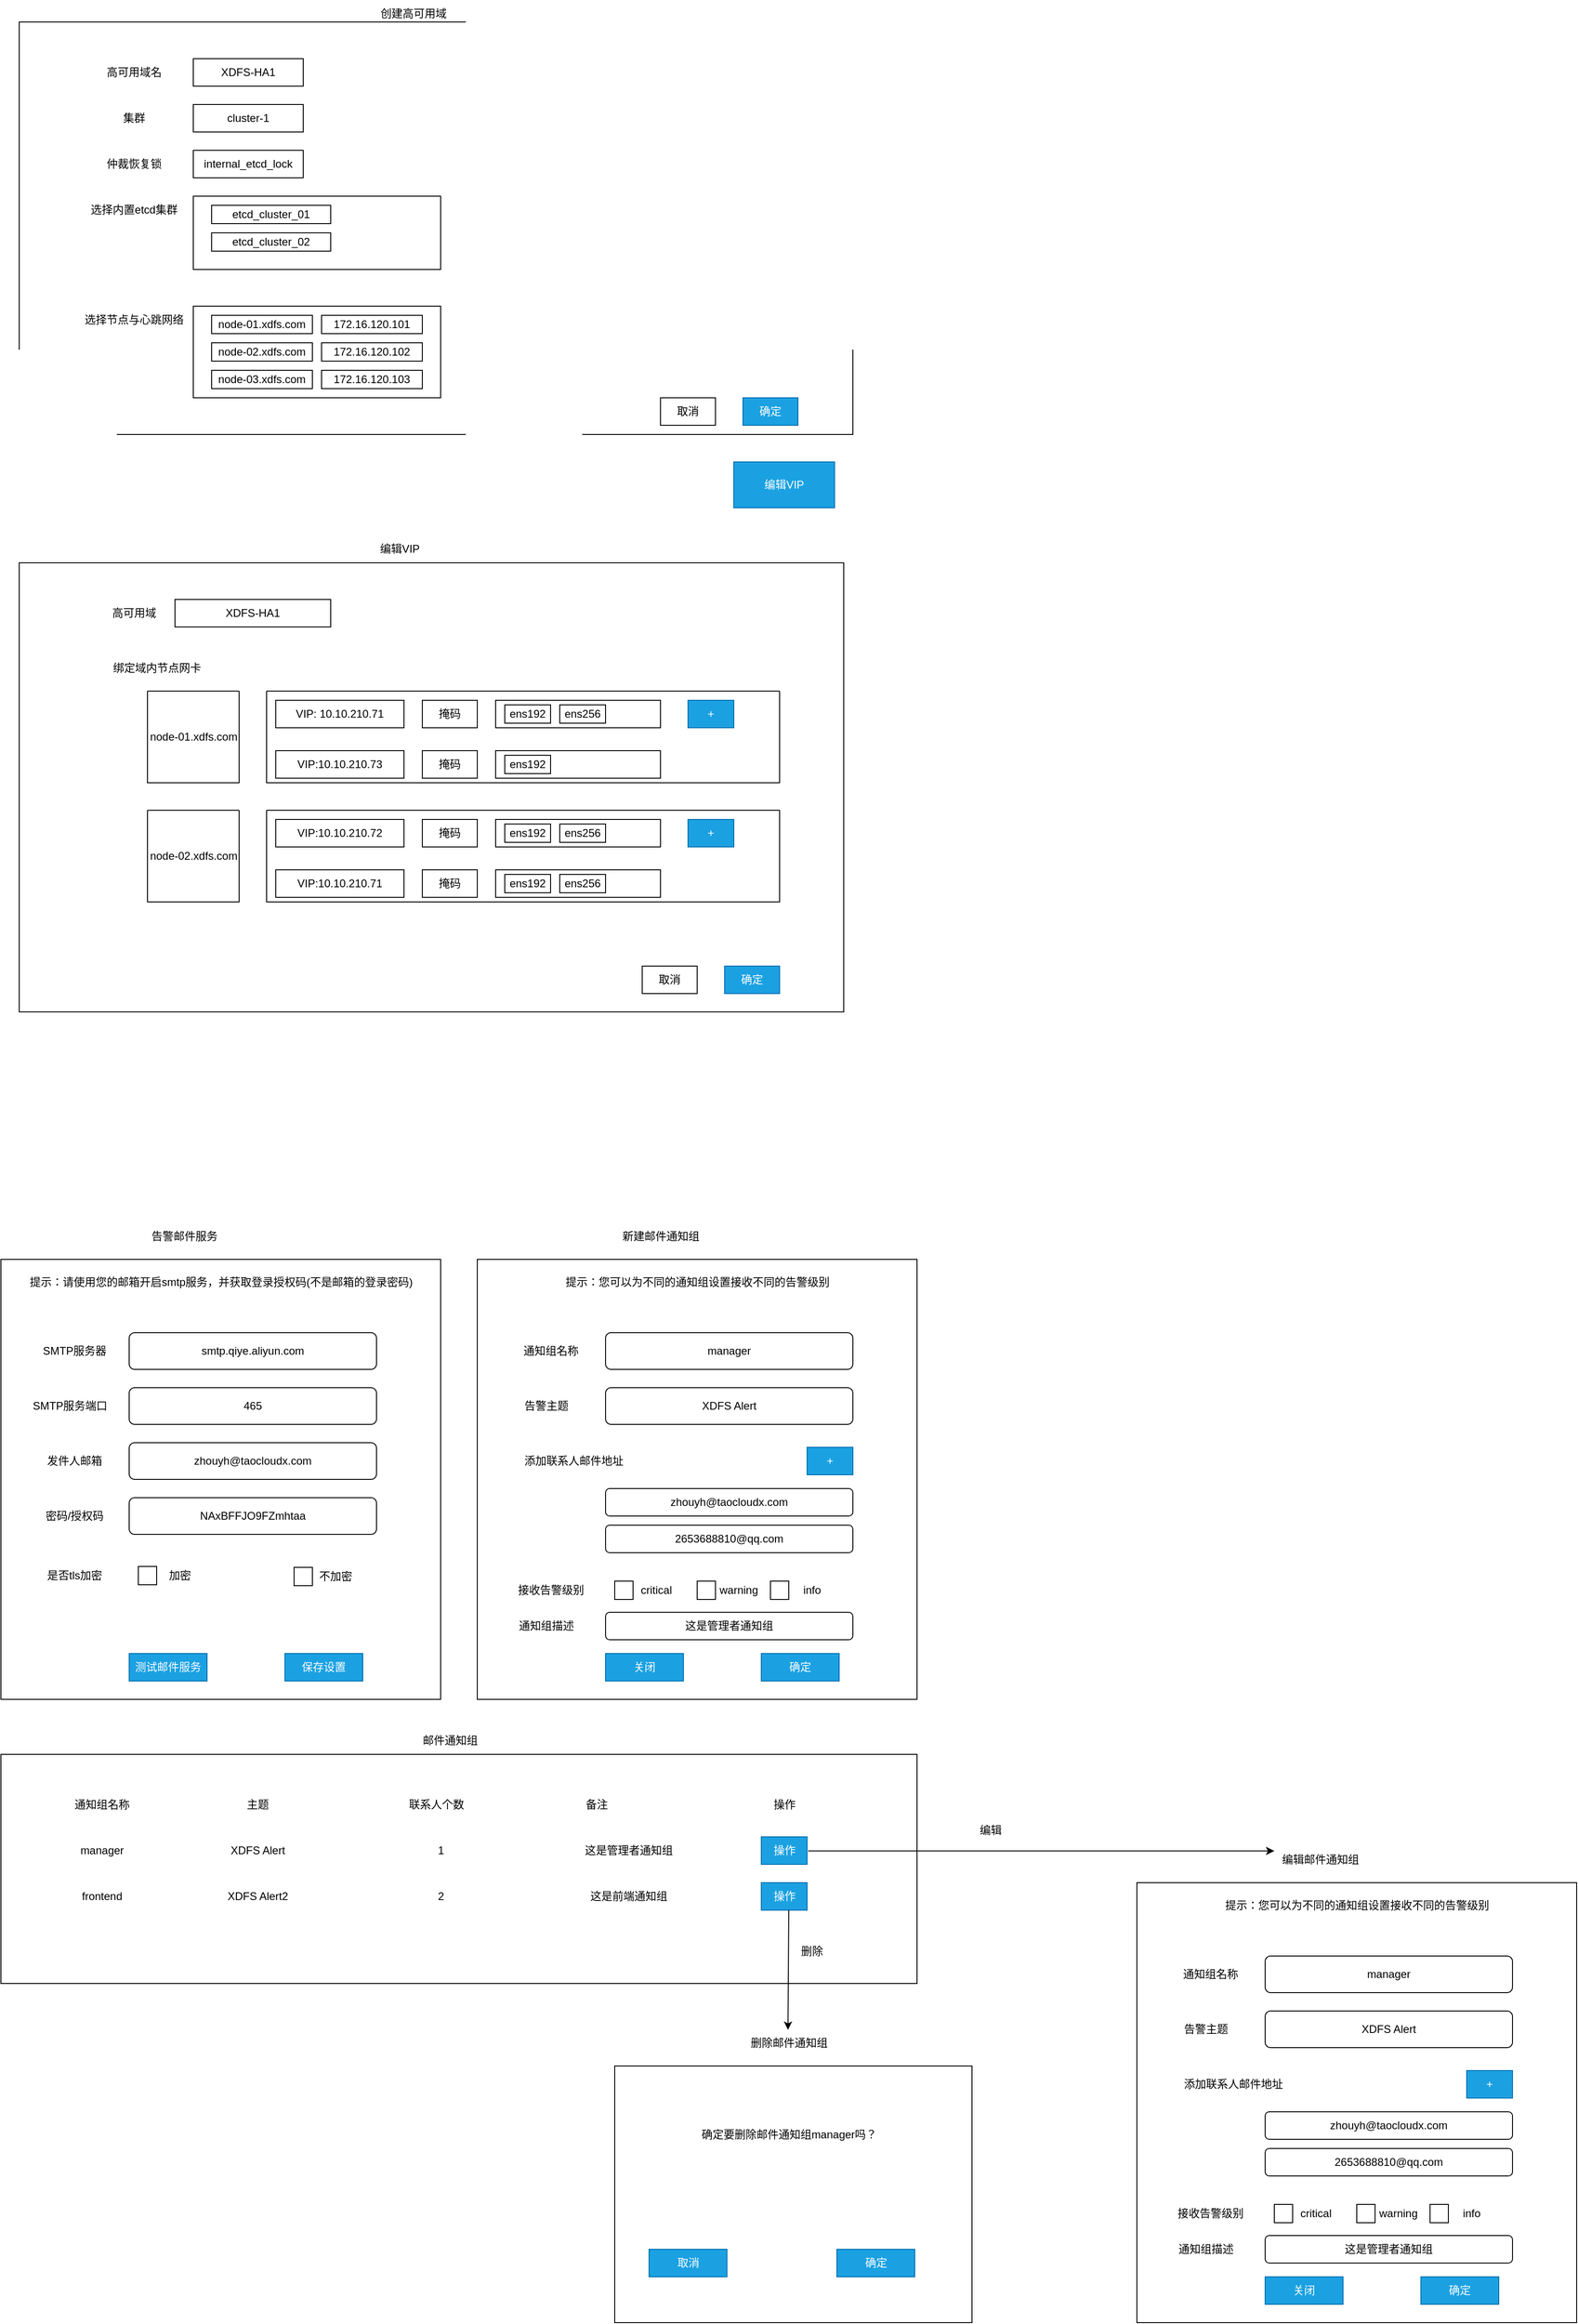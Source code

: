<mxfile version="24.2.5" type="github">
  <diagram name="第 1 页" id="poXkyj1D6vsKRv6Gx0ub">
    <mxGraphModel dx="2179" dy="1673" grid="1" gridSize="10" guides="1" tooltips="1" connect="1" arrows="1" fold="1" page="1" pageScale="1" pageWidth="1169" pageHeight="827" math="0" shadow="0">
      <root>
        <mxCell id="0" />
        <mxCell id="1" parent="0" />
        <mxCell id="ZORYQNpbHHB4bYGUqCD_-1" value="编辑VIP" style="rounded=0;whiteSpace=wrap;html=1;fillColor=#1ba1e2;fontColor=#ffffff;strokeColor=#006EAF;" parent="1" vertex="1">
          <mxGeometry x="950" y="90" width="110" height="50" as="geometry" />
        </mxCell>
        <mxCell id="ZORYQNpbHHB4bYGUqCD_-2" value="" style="rounded=0;whiteSpace=wrap;html=1;" parent="1" vertex="1">
          <mxGeometry x="170" y="200" width="900" height="490" as="geometry" />
        </mxCell>
        <mxCell id="ZORYQNpbHHB4bYGUqCD_-3" value="编辑VIP" style="text;html=1;align=center;verticalAlign=middle;resizable=0;points=[];autosize=1;strokeColor=none;fillColor=none;" parent="1" vertex="1">
          <mxGeometry x="550" y="170" width="70" height="30" as="geometry" />
        </mxCell>
        <mxCell id="ZORYQNpbHHB4bYGUqCD_-4" value="高可用域" style="text;html=1;align=center;verticalAlign=middle;resizable=0;points=[];autosize=1;strokeColor=none;fillColor=none;" parent="1" vertex="1">
          <mxGeometry x="260" y="240" width="70" height="30" as="geometry" />
        </mxCell>
        <mxCell id="ZORYQNpbHHB4bYGUqCD_-5" value="XDFS-HA1" style="rounded=0;whiteSpace=wrap;html=1;" parent="1" vertex="1">
          <mxGeometry x="340" y="240" width="170" height="30" as="geometry" />
        </mxCell>
        <mxCell id="ZORYQNpbHHB4bYGUqCD_-7" value="绑定域内节点网卡" style="text;html=1;align=center;verticalAlign=middle;resizable=0;points=[];autosize=1;strokeColor=none;fillColor=none;" parent="1" vertex="1">
          <mxGeometry x="260" y="300" width="120" height="30" as="geometry" />
        </mxCell>
        <mxCell id="ZORYQNpbHHB4bYGUqCD_-8" value="VIP" style="rounded=0;whiteSpace=wrap;html=1;" parent="1" vertex="1">
          <mxGeometry x="450" y="350" width="140" height="30" as="geometry" />
        </mxCell>
        <mxCell id="ZORYQNpbHHB4bYGUqCD_-9" value="掩码" style="rounded=0;whiteSpace=wrap;html=1;" parent="1" vertex="1">
          <mxGeometry x="610" y="350" width="60" height="30" as="geometry" />
        </mxCell>
        <mxCell id="ZORYQNpbHHB4bYGUqCD_-10" value="" style="rounded=0;whiteSpace=wrap;html=1;" parent="1" vertex="1">
          <mxGeometry x="690" y="350" width="180" height="30" as="geometry" />
        </mxCell>
        <mxCell id="ZORYQNpbHHB4bYGUqCD_-11" value="ens192" style="rounded=0;whiteSpace=wrap;html=1;" parent="1" vertex="1">
          <mxGeometry x="700" y="355" width="50" height="20" as="geometry" />
        </mxCell>
        <mxCell id="ZORYQNpbHHB4bYGUqCD_-12" value="ens256" style="rounded=0;whiteSpace=wrap;html=1;" parent="1" vertex="1">
          <mxGeometry x="760" y="355" width="50" height="20" as="geometry" />
        </mxCell>
        <mxCell id="ZORYQNpbHHB4bYGUqCD_-13" value="node-01.xdfs.com" style="text;html=1;align=center;verticalAlign=middle;resizable=0;points=[];autosize=1;strokeColor=none;fillColor=none;" parent="1" vertex="1">
          <mxGeometry x="300" y="375" width="120" height="30" as="geometry" />
        </mxCell>
        <mxCell id="ZORYQNpbHHB4bYGUqCD_-14" value="VIP: 10.10.210.71" style="rounded=0;whiteSpace=wrap;html=1;" parent="1" vertex="1">
          <mxGeometry x="450" y="350" width="140" height="30" as="geometry" />
        </mxCell>
        <mxCell id="ZORYQNpbHHB4bYGUqCD_-15" value="掩码" style="rounded=0;whiteSpace=wrap;html=1;" parent="1" vertex="1">
          <mxGeometry x="610" y="350" width="60" height="30" as="geometry" />
        </mxCell>
        <mxCell id="ZORYQNpbHHB4bYGUqCD_-16" value="ens192" style="rounded=0;whiteSpace=wrap;html=1;" parent="1" vertex="1">
          <mxGeometry x="700" y="355" width="50" height="20" as="geometry" />
        </mxCell>
        <mxCell id="ZORYQNpbHHB4bYGUqCD_-17" value="ens256" style="rounded=0;whiteSpace=wrap;html=1;" parent="1" vertex="1">
          <mxGeometry x="760" y="355" width="50" height="20" as="geometry" />
        </mxCell>
        <mxCell id="ZORYQNpbHHB4bYGUqCD_-18" value="" style="rounded=0;whiteSpace=wrap;html=1;" parent="1" vertex="1">
          <mxGeometry x="690" y="405" width="180" height="30" as="geometry" />
        </mxCell>
        <mxCell id="ZORYQNpbHHB4bYGUqCD_-20" value="VIP:10.10.210.73" style="rounded=0;whiteSpace=wrap;html=1;" parent="1" vertex="1">
          <mxGeometry x="450" y="405" width="140" height="30" as="geometry" />
        </mxCell>
        <mxCell id="ZORYQNpbHHB4bYGUqCD_-21" value="掩码" style="rounded=0;whiteSpace=wrap;html=1;" parent="1" vertex="1">
          <mxGeometry x="610" y="405" width="60" height="30" as="geometry" />
        </mxCell>
        <mxCell id="ZORYQNpbHHB4bYGUqCD_-22" value="ens192" style="rounded=0;whiteSpace=wrap;html=1;" parent="1" vertex="1">
          <mxGeometry x="700" y="410" width="50" height="20" as="geometry" />
        </mxCell>
        <mxCell id="ZORYQNpbHHB4bYGUqCD_-24" value="+" style="rounded=0;whiteSpace=wrap;html=1;fillColor=#1ba1e2;fontColor=#ffffff;strokeColor=#006EAF;" parent="1" vertex="1">
          <mxGeometry x="900" y="350" width="50" height="30" as="geometry" />
        </mxCell>
        <mxCell id="ZORYQNpbHHB4bYGUqCD_-26" value="" style="swimlane;startSize=0;" parent="1" vertex="1">
          <mxGeometry x="310" y="340" width="100" height="100" as="geometry" />
        </mxCell>
        <mxCell id="ZORYQNpbHHB4bYGUqCD_-27" value="" style="swimlane;startSize=0;" parent="1" vertex="1">
          <mxGeometry x="440" y="340" width="560" height="100" as="geometry" />
        </mxCell>
        <mxCell id="ZORYQNpbHHB4bYGUqCD_-28" value="" style="rounded=0;whiteSpace=wrap;html=1;" parent="1" vertex="1">
          <mxGeometry x="690" y="480" width="180" height="30" as="geometry" />
        </mxCell>
        <mxCell id="ZORYQNpbHHB4bYGUqCD_-29" value="node-02.xdfs.com" style="text;html=1;align=center;verticalAlign=middle;resizable=0;points=[];autosize=1;strokeColor=none;fillColor=none;" parent="1" vertex="1">
          <mxGeometry x="300" y="505" width="120" height="30" as="geometry" />
        </mxCell>
        <mxCell id="ZORYQNpbHHB4bYGUqCD_-30" value="VIP:10.10.210.72" style="rounded=0;whiteSpace=wrap;html=1;" parent="1" vertex="1">
          <mxGeometry x="450" y="480" width="140" height="30" as="geometry" />
        </mxCell>
        <mxCell id="ZORYQNpbHHB4bYGUqCD_-31" value="掩码" style="rounded=0;whiteSpace=wrap;html=1;" parent="1" vertex="1">
          <mxGeometry x="610" y="480" width="60" height="30" as="geometry" />
        </mxCell>
        <mxCell id="ZORYQNpbHHB4bYGUqCD_-32" value="ens192" style="rounded=0;whiteSpace=wrap;html=1;" parent="1" vertex="1">
          <mxGeometry x="700" y="485" width="50" height="20" as="geometry" />
        </mxCell>
        <mxCell id="ZORYQNpbHHB4bYGUqCD_-33" value="ens256" style="rounded=0;whiteSpace=wrap;html=1;" parent="1" vertex="1">
          <mxGeometry x="760" y="485" width="50" height="20" as="geometry" />
        </mxCell>
        <mxCell id="ZORYQNpbHHB4bYGUqCD_-34" value="" style="rounded=0;whiteSpace=wrap;html=1;" parent="1" vertex="1">
          <mxGeometry x="690" y="535" width="180" height="30" as="geometry" />
        </mxCell>
        <mxCell id="ZORYQNpbHHB4bYGUqCD_-35" value="VIP:10.10.210.71" style="rounded=0;whiteSpace=wrap;html=1;" parent="1" vertex="1">
          <mxGeometry x="450" y="535" width="140" height="30" as="geometry" />
        </mxCell>
        <mxCell id="ZORYQNpbHHB4bYGUqCD_-36" value="掩码" style="rounded=0;whiteSpace=wrap;html=1;" parent="1" vertex="1">
          <mxGeometry x="610" y="535" width="60" height="30" as="geometry" />
        </mxCell>
        <mxCell id="ZORYQNpbHHB4bYGUqCD_-37" value="ens192" style="rounded=0;whiteSpace=wrap;html=1;" parent="1" vertex="1">
          <mxGeometry x="700" y="540" width="50" height="20" as="geometry" />
        </mxCell>
        <mxCell id="ZORYQNpbHHB4bYGUqCD_-38" value="ens256" style="rounded=0;whiteSpace=wrap;html=1;" parent="1" vertex="1">
          <mxGeometry x="760" y="540" width="50" height="20" as="geometry" />
        </mxCell>
        <mxCell id="ZORYQNpbHHB4bYGUqCD_-39" value="+" style="rounded=0;whiteSpace=wrap;html=1;fillColor=#1ba1e2;fontColor=#ffffff;strokeColor=#006EAF;" parent="1" vertex="1">
          <mxGeometry x="900" y="480" width="50" height="30" as="geometry" />
        </mxCell>
        <mxCell id="ZORYQNpbHHB4bYGUqCD_-40" value="" style="swimlane;startSize=0;" parent="1" vertex="1">
          <mxGeometry x="310" y="470" width="100" height="100" as="geometry" />
        </mxCell>
        <mxCell id="ZORYQNpbHHB4bYGUqCD_-41" value="" style="swimlane;startSize=0;" parent="1" vertex="1">
          <mxGeometry x="440" y="470" width="560" height="100" as="geometry" />
        </mxCell>
        <mxCell id="ZORYQNpbHHB4bYGUqCD_-42" value="取消" style="rounded=0;whiteSpace=wrap;html=1;" parent="1" vertex="1">
          <mxGeometry x="850" y="640" width="60" height="30" as="geometry" />
        </mxCell>
        <mxCell id="ZORYQNpbHHB4bYGUqCD_-43" value="确定" style="rounded=0;whiteSpace=wrap;html=1;fillColor=#1ba1e2;fontColor=#ffffff;strokeColor=#006EAF;" parent="1" vertex="1">
          <mxGeometry x="940" y="640" width="60" height="30" as="geometry" />
        </mxCell>
        <mxCell id="ZORYQNpbHHB4bYGUqCD_-44" value="" style="rounded=0;whiteSpace=wrap;html=1;" parent="1" vertex="1">
          <mxGeometry x="170" y="-390" width="910" height="450" as="geometry" />
        </mxCell>
        <mxCell id="ZORYQNpbHHB4bYGUqCD_-45" value="创建高可用域" style="text;html=1;align=center;verticalAlign=middle;resizable=0;points=[];autosize=1;strokeColor=none;fillColor=none;" parent="1" vertex="1">
          <mxGeometry x="550" y="-414" width="100" height="30" as="geometry" />
        </mxCell>
        <mxCell id="ZORYQNpbHHB4bYGUqCD_-46" value="高可用域名" style="text;html=1;align=center;verticalAlign=middle;resizable=0;points=[];autosize=1;strokeColor=none;fillColor=none;" parent="1" vertex="1">
          <mxGeometry x="255" y="-350" width="80" height="30" as="geometry" />
        </mxCell>
        <mxCell id="ZORYQNpbHHB4bYGUqCD_-47" value="XDFS-HA1" style="rounded=0;whiteSpace=wrap;html=1;" parent="1" vertex="1">
          <mxGeometry x="360" y="-350" width="120" height="30" as="geometry" />
        </mxCell>
        <mxCell id="ZORYQNpbHHB4bYGUqCD_-48" value="集群" style="text;html=1;align=center;verticalAlign=middle;resizable=0;points=[];autosize=1;strokeColor=none;fillColor=none;" parent="1" vertex="1">
          <mxGeometry x="270" y="-300" width="50" height="30" as="geometry" />
        </mxCell>
        <mxCell id="ZORYQNpbHHB4bYGUqCD_-49" value="cluster-1" style="rounded=0;whiteSpace=wrap;html=1;" parent="1" vertex="1">
          <mxGeometry x="360" y="-300" width="120" height="30" as="geometry" />
        </mxCell>
        <mxCell id="ZORYQNpbHHB4bYGUqCD_-50" value="仲裁恢复锁" style="text;html=1;align=center;verticalAlign=middle;resizable=0;points=[];autosize=1;strokeColor=none;fillColor=none;" parent="1" vertex="1">
          <mxGeometry x="255" y="-250" width="80" height="30" as="geometry" />
        </mxCell>
        <mxCell id="ZORYQNpbHHB4bYGUqCD_-51" value="internal_etcd_lock" style="rounded=0;whiteSpace=wrap;html=1;" parent="1" vertex="1">
          <mxGeometry x="360" y="-250" width="120" height="30" as="geometry" />
        </mxCell>
        <mxCell id="ZORYQNpbHHB4bYGUqCD_-52" value="" style="rounded=0;whiteSpace=wrap;html=1;" parent="1" vertex="1">
          <mxGeometry x="360" y="-200" width="270" height="80" as="geometry" />
        </mxCell>
        <mxCell id="ZORYQNpbHHB4bYGUqCD_-53" value="选择内置etcd集群" style="text;html=1;align=center;verticalAlign=middle;resizable=0;points=[];autosize=1;strokeColor=none;fillColor=none;" parent="1" vertex="1">
          <mxGeometry x="235" y="-200" width="120" height="30" as="geometry" />
        </mxCell>
        <mxCell id="ZORYQNpbHHB4bYGUqCD_-54" value="etcd_cluster_01" style="rounded=0;whiteSpace=wrap;html=1;" parent="1" vertex="1">
          <mxGeometry x="380" y="-190" width="130" height="20" as="geometry" />
        </mxCell>
        <mxCell id="ZORYQNpbHHB4bYGUqCD_-55" value="etcd_cluster_02" style="rounded=0;whiteSpace=wrap;html=1;" parent="1" vertex="1">
          <mxGeometry x="380" y="-160" width="130" height="20" as="geometry" />
        </mxCell>
        <mxCell id="ZORYQNpbHHB4bYGUqCD_-56" value="" style="rounded=0;whiteSpace=wrap;html=1;" parent="1" vertex="1">
          <mxGeometry x="360" y="-80" width="270" height="100" as="geometry" />
        </mxCell>
        <mxCell id="ZORYQNpbHHB4bYGUqCD_-57" value="选择节点与心跳网络" style="text;html=1;align=center;verticalAlign=middle;resizable=0;points=[];autosize=1;strokeColor=none;fillColor=none;" parent="1" vertex="1">
          <mxGeometry x="230" y="-80" width="130" height="30" as="geometry" />
        </mxCell>
        <mxCell id="ZORYQNpbHHB4bYGUqCD_-58" value="node-01.xdfs.com" style="rounded=0;whiteSpace=wrap;html=1;" parent="1" vertex="1">
          <mxGeometry x="380" y="-70" width="110" height="20" as="geometry" />
        </mxCell>
        <mxCell id="ZORYQNpbHHB4bYGUqCD_-59" value="node-02.xdfs.com" style="rounded=0;whiteSpace=wrap;html=1;" parent="1" vertex="1">
          <mxGeometry x="380" y="-40" width="110" height="20" as="geometry" />
        </mxCell>
        <mxCell id="ZORYQNpbHHB4bYGUqCD_-60" value="node-03.xdfs.com" style="rounded=0;whiteSpace=wrap;html=1;" parent="1" vertex="1">
          <mxGeometry x="380" y="-10" width="110" height="20" as="geometry" />
        </mxCell>
        <mxCell id="ZORYQNpbHHB4bYGUqCD_-61" value="node-01.xdfs.com" style="rounded=0;whiteSpace=wrap;html=1;" parent="1" vertex="1">
          <mxGeometry x="380" y="-70" width="110" height="20" as="geometry" />
        </mxCell>
        <mxCell id="ZORYQNpbHHB4bYGUqCD_-62" value="172.16.120.102" style="rounded=0;whiteSpace=wrap;html=1;" parent="1" vertex="1">
          <mxGeometry x="500" y="-40" width="110" height="20" as="geometry" />
        </mxCell>
        <mxCell id="ZORYQNpbHHB4bYGUqCD_-63" value="172.16.120.103" style="rounded=0;whiteSpace=wrap;html=1;" parent="1" vertex="1">
          <mxGeometry x="500" y="-10" width="110" height="20" as="geometry" />
        </mxCell>
        <mxCell id="ZORYQNpbHHB4bYGUqCD_-64" value="172.16.120.101" style="rounded=0;whiteSpace=wrap;html=1;" parent="1" vertex="1">
          <mxGeometry x="500" y="-70" width="110" height="20" as="geometry" />
        </mxCell>
        <mxCell id="ZORYQNpbHHB4bYGUqCD_-65" value="取消" style="rounded=0;whiteSpace=wrap;html=1;" parent="1" vertex="1">
          <mxGeometry x="870" y="20" width="60" height="30" as="geometry" />
        </mxCell>
        <mxCell id="ZORYQNpbHHB4bYGUqCD_-66" value="确定" style="rounded=0;whiteSpace=wrap;html=1;fillColor=#1ba1e2;fontColor=#ffffff;strokeColor=#006EAF;" parent="1" vertex="1">
          <mxGeometry x="960" y="20" width="60" height="30" as="geometry" />
        </mxCell>
        <mxCell id="iZCq--ZPS89diM5ZzLBd-1" value="" style="whiteSpace=wrap;html=1;aspect=fixed;" vertex="1" parent="1">
          <mxGeometry x="150" y="960" width="480" height="480" as="geometry" />
        </mxCell>
        <mxCell id="iZCq--ZPS89diM5ZzLBd-2" value="告警邮件服务" style="text;html=1;align=center;verticalAlign=middle;resizable=0;points=[];autosize=1;strokeColor=none;fillColor=none;" vertex="1" parent="1">
          <mxGeometry x="300" y="920" width="100" height="30" as="geometry" />
        </mxCell>
        <mxCell id="iZCq--ZPS89diM5ZzLBd-3" value="smtp.qiye.aliyun.com" style="rounded=1;whiteSpace=wrap;html=1;" vertex="1" parent="1">
          <mxGeometry x="290" y="1040" width="270" height="40" as="geometry" />
        </mxCell>
        <mxCell id="iZCq--ZPS89diM5ZzLBd-4" value="SMTP服务器" style="text;html=1;align=center;verticalAlign=middle;resizable=0;points=[];autosize=1;strokeColor=none;fillColor=none;" vertex="1" parent="1">
          <mxGeometry x="185" y="1045" width="90" height="30" as="geometry" />
        </mxCell>
        <mxCell id="iZCq--ZPS89diM5ZzLBd-5" value="465" style="rounded=1;whiteSpace=wrap;html=1;" vertex="1" parent="1">
          <mxGeometry x="290" y="1100" width="270" height="40" as="geometry" />
        </mxCell>
        <mxCell id="iZCq--ZPS89diM5ZzLBd-6" value="SMTP服务端口" style="text;html=1;align=center;verticalAlign=middle;resizable=0;points=[];autosize=1;strokeColor=none;fillColor=none;" vertex="1" parent="1">
          <mxGeometry x="175" y="1105" width="100" height="30" as="geometry" />
        </mxCell>
        <mxCell id="iZCq--ZPS89diM5ZzLBd-7" value="zhouyh@taocloudx.com" style="rounded=1;whiteSpace=wrap;html=1;" vertex="1" parent="1">
          <mxGeometry x="290" y="1160" width="270" height="40" as="geometry" />
        </mxCell>
        <mxCell id="iZCq--ZPS89diM5ZzLBd-8" value="发件人邮箱" style="text;html=1;align=center;verticalAlign=middle;resizable=0;points=[];autosize=1;strokeColor=none;fillColor=none;" vertex="1" parent="1">
          <mxGeometry x="190" y="1165" width="80" height="30" as="geometry" />
        </mxCell>
        <mxCell id="iZCq--ZPS89diM5ZzLBd-9" value="NAxBFFJO9FZmhtaa" style="rounded=1;whiteSpace=wrap;html=1;" vertex="1" parent="1">
          <mxGeometry x="290" y="1220" width="270" height="40" as="geometry" />
        </mxCell>
        <mxCell id="iZCq--ZPS89diM5ZzLBd-10" value="密码/授权码" style="text;html=1;align=center;verticalAlign=middle;resizable=0;points=[];autosize=1;strokeColor=none;fillColor=none;" vertex="1" parent="1">
          <mxGeometry x="185" y="1225" width="90" height="30" as="geometry" />
        </mxCell>
        <mxCell id="iZCq--ZPS89diM5ZzLBd-11" value="是否tls加密" style="text;html=1;align=center;verticalAlign=middle;resizable=0;points=[];autosize=1;strokeColor=none;fillColor=none;" vertex="1" parent="1">
          <mxGeometry x="190" y="1290" width="80" height="30" as="geometry" />
        </mxCell>
        <mxCell id="iZCq--ZPS89diM5ZzLBd-12" value="" style="rounded=0;whiteSpace=wrap;html=1;" vertex="1" parent="1">
          <mxGeometry x="300" y="1295" width="20" height="20" as="geometry" />
        </mxCell>
        <mxCell id="iZCq--ZPS89diM5ZzLBd-13" value="加密" style="text;html=1;align=center;verticalAlign=middle;resizable=0;points=[];autosize=1;strokeColor=none;fillColor=none;" vertex="1" parent="1">
          <mxGeometry x="320" y="1290" width="50" height="30" as="geometry" />
        </mxCell>
        <mxCell id="iZCq--ZPS89diM5ZzLBd-14" value="" style="rounded=0;whiteSpace=wrap;html=1;" vertex="1" parent="1">
          <mxGeometry x="470" y="1296" width="20" height="20" as="geometry" />
        </mxCell>
        <mxCell id="iZCq--ZPS89diM5ZzLBd-15" value="不加密" style="text;html=1;align=center;verticalAlign=middle;resizable=0;points=[];autosize=1;strokeColor=none;fillColor=none;" vertex="1" parent="1">
          <mxGeometry x="485" y="1291" width="60" height="30" as="geometry" />
        </mxCell>
        <mxCell id="iZCq--ZPS89diM5ZzLBd-16" value="测试邮件服务" style="rounded=0;whiteSpace=wrap;html=1;fillColor=#1ba1e2;fontColor=#ffffff;strokeColor=#006EAF;" vertex="1" parent="1">
          <mxGeometry x="290" y="1390" width="85" height="30" as="geometry" />
        </mxCell>
        <mxCell id="iZCq--ZPS89diM5ZzLBd-17" value="保存设置" style="rounded=0;whiteSpace=wrap;html=1;fillColor=#1ba1e2;fontColor=#ffffff;strokeColor=#006EAF;" vertex="1" parent="1">
          <mxGeometry x="460" y="1390" width="85" height="30" as="geometry" />
        </mxCell>
        <mxCell id="iZCq--ZPS89diM5ZzLBd-18" value="提示：请使用您的邮箱开启smtp服务，并获取登录授权码(不是邮箱的登录密码)" style="text;html=1;align=center;verticalAlign=middle;resizable=0;points=[];autosize=1;strokeColor=none;fillColor=none;" vertex="1" parent="1">
          <mxGeometry x="170" y="970" width="440" height="30" as="geometry" />
        </mxCell>
        <mxCell id="iZCq--ZPS89diM5ZzLBd-19" value="" style="whiteSpace=wrap;html=1;aspect=fixed;" vertex="1" parent="1">
          <mxGeometry x="670" y="960" width="480" height="480" as="geometry" />
        </mxCell>
        <mxCell id="iZCq--ZPS89diM5ZzLBd-20" value="新建邮件通知组" style="text;html=1;align=center;verticalAlign=middle;resizable=0;points=[];autosize=1;strokeColor=none;fillColor=none;" vertex="1" parent="1">
          <mxGeometry x="815" y="920" width="110" height="30" as="geometry" />
        </mxCell>
        <mxCell id="iZCq--ZPS89diM5ZzLBd-21" value="manager" style="rounded=1;whiteSpace=wrap;html=1;" vertex="1" parent="1">
          <mxGeometry x="810" y="1040" width="270" height="40" as="geometry" />
        </mxCell>
        <mxCell id="iZCq--ZPS89diM5ZzLBd-22" value="通知组名称" style="text;html=1;align=center;verticalAlign=middle;resizable=0;points=[];autosize=1;strokeColor=none;fillColor=none;" vertex="1" parent="1">
          <mxGeometry x="710" y="1045" width="80" height="30" as="geometry" />
        </mxCell>
        <mxCell id="iZCq--ZPS89diM5ZzLBd-23" value="XDFS Alert" style="rounded=1;whiteSpace=wrap;html=1;" vertex="1" parent="1">
          <mxGeometry x="810" y="1100" width="270" height="40" as="geometry" />
        </mxCell>
        <mxCell id="iZCq--ZPS89diM5ZzLBd-24" value="告警主题" style="text;html=1;align=center;verticalAlign=middle;resizable=0;points=[];autosize=1;strokeColor=none;fillColor=none;" vertex="1" parent="1">
          <mxGeometry x="710" y="1105" width="70" height="30" as="geometry" />
        </mxCell>
        <mxCell id="iZCq--ZPS89diM5ZzLBd-26" value="添加联系人邮件地址" style="text;html=1;align=center;verticalAlign=middle;resizable=0;points=[];autosize=1;strokeColor=none;fillColor=none;" vertex="1" parent="1">
          <mxGeometry x="710" y="1165" width="130" height="30" as="geometry" />
        </mxCell>
        <mxCell id="iZCq--ZPS89diM5ZzLBd-27" value="zhouyh@taocloudx.com" style="rounded=1;whiteSpace=wrap;html=1;" vertex="1" parent="1">
          <mxGeometry x="810" y="1210" width="270" height="30" as="geometry" />
        </mxCell>
        <mxCell id="iZCq--ZPS89diM5ZzLBd-29" value="接收告警级别" style="text;html=1;align=center;verticalAlign=middle;resizable=0;points=[];autosize=1;strokeColor=none;fillColor=none;" vertex="1" parent="1">
          <mxGeometry x="700" y="1306" width="100" height="30" as="geometry" />
        </mxCell>
        <mxCell id="iZCq--ZPS89diM5ZzLBd-30" value="" style="rounded=0;whiteSpace=wrap;html=1;" vertex="1" parent="1">
          <mxGeometry x="820" y="1311" width="20" height="20" as="geometry" />
        </mxCell>
        <mxCell id="iZCq--ZPS89diM5ZzLBd-31" value="critical" style="text;html=1;align=center;verticalAlign=middle;resizable=0;points=[];autosize=1;strokeColor=none;fillColor=none;" vertex="1" parent="1">
          <mxGeometry x="835" y="1306" width="60" height="30" as="geometry" />
        </mxCell>
        <mxCell id="iZCq--ZPS89diM5ZzLBd-32" value="" style="rounded=0;whiteSpace=wrap;html=1;" vertex="1" parent="1">
          <mxGeometry x="910" y="1311" width="20" height="20" as="geometry" />
        </mxCell>
        <mxCell id="iZCq--ZPS89diM5ZzLBd-33" value="warning" style="text;html=1;align=center;verticalAlign=middle;resizable=0;points=[];autosize=1;strokeColor=none;fillColor=none;" vertex="1" parent="1">
          <mxGeometry x="920" y="1306" width="70" height="30" as="geometry" />
        </mxCell>
        <mxCell id="iZCq--ZPS89diM5ZzLBd-34" value="关闭" style="rounded=0;whiteSpace=wrap;html=1;fillColor=#1ba1e2;fontColor=#ffffff;strokeColor=#006EAF;" vertex="1" parent="1">
          <mxGeometry x="810" y="1390" width="85" height="30" as="geometry" />
        </mxCell>
        <mxCell id="iZCq--ZPS89diM5ZzLBd-35" value="确定" style="rounded=0;whiteSpace=wrap;html=1;fillColor=#1ba1e2;fontColor=#ffffff;strokeColor=#006EAF;" vertex="1" parent="1">
          <mxGeometry x="980" y="1390" width="85" height="30" as="geometry" />
        </mxCell>
        <mxCell id="iZCq--ZPS89diM5ZzLBd-36" value="提示：您可以为不同的通知组设置接收不同的告警级别" style="text;html=1;align=center;verticalAlign=middle;resizable=0;points=[];autosize=1;strokeColor=none;fillColor=none;" vertex="1" parent="1">
          <mxGeometry x="755" y="970" width="310" height="30" as="geometry" />
        </mxCell>
        <mxCell id="iZCq--ZPS89diM5ZzLBd-37" value="+" style="rounded=0;whiteSpace=wrap;html=1;fillColor=#1ba1e2;fontColor=#ffffff;strokeColor=#006EAF;" vertex="1" parent="1">
          <mxGeometry x="1030" y="1165" width="50" height="30" as="geometry" />
        </mxCell>
        <mxCell id="iZCq--ZPS89diM5ZzLBd-38" value="2653688810@qq.com" style="rounded=1;whiteSpace=wrap;html=1;" vertex="1" parent="1">
          <mxGeometry x="810" y="1250" width="270" height="30" as="geometry" />
        </mxCell>
        <mxCell id="iZCq--ZPS89diM5ZzLBd-39" value="" style="rounded=0;whiteSpace=wrap;html=1;" vertex="1" parent="1">
          <mxGeometry x="990" y="1311" width="20" height="20" as="geometry" />
        </mxCell>
        <mxCell id="iZCq--ZPS89diM5ZzLBd-40" value="info" style="text;html=1;align=center;verticalAlign=middle;resizable=0;points=[];autosize=1;strokeColor=none;fillColor=none;" vertex="1" parent="1">
          <mxGeometry x="1015" y="1306" width="40" height="30" as="geometry" />
        </mxCell>
        <mxCell id="iZCq--ZPS89diM5ZzLBd-41" value="这是管理者通知组" style="rounded=1;whiteSpace=wrap;html=1;" vertex="1" parent="1">
          <mxGeometry x="810" y="1345" width="270" height="30" as="geometry" />
        </mxCell>
        <mxCell id="iZCq--ZPS89diM5ZzLBd-42" value="通知组描述" style="text;html=1;align=center;verticalAlign=middle;resizable=0;points=[];autosize=1;strokeColor=none;fillColor=none;" vertex="1" parent="1">
          <mxGeometry x="705" y="1345" width="80" height="30" as="geometry" />
        </mxCell>
        <mxCell id="iZCq--ZPS89diM5ZzLBd-43" value="" style="rounded=0;whiteSpace=wrap;html=1;" vertex="1" parent="1">
          <mxGeometry x="150" y="1500" width="1000" height="250" as="geometry" />
        </mxCell>
        <mxCell id="iZCq--ZPS89diM5ZzLBd-44" value="邮件通知组" style="text;html=1;align=center;verticalAlign=middle;resizable=0;points=[];autosize=1;strokeColor=none;fillColor=none;" vertex="1" parent="1">
          <mxGeometry x="600" y="1470" width="80" height="30" as="geometry" />
        </mxCell>
        <mxCell id="iZCq--ZPS89diM5ZzLBd-45" value="通知组名称" style="text;html=1;align=center;verticalAlign=middle;resizable=0;points=[];autosize=1;strokeColor=none;fillColor=none;" vertex="1" parent="1">
          <mxGeometry x="220" y="1540" width="80" height="30" as="geometry" />
        </mxCell>
        <mxCell id="iZCq--ZPS89diM5ZzLBd-46" value="主题" style="text;html=1;align=center;verticalAlign=middle;resizable=0;points=[];autosize=1;strokeColor=none;fillColor=none;" vertex="1" parent="1">
          <mxGeometry x="405" y="1540" width="50" height="30" as="geometry" />
        </mxCell>
        <mxCell id="iZCq--ZPS89diM5ZzLBd-47" value="联系人个数" style="text;html=1;align=center;verticalAlign=middle;resizable=0;points=[];autosize=1;strokeColor=none;fillColor=none;" vertex="1" parent="1">
          <mxGeometry x="585" y="1540" width="80" height="30" as="geometry" />
        </mxCell>
        <mxCell id="iZCq--ZPS89diM5ZzLBd-48" value="备注" style="text;html=1;align=center;verticalAlign=middle;resizable=0;points=[];autosize=1;strokeColor=none;fillColor=none;" vertex="1" parent="1">
          <mxGeometry x="775" y="1540" width="50" height="30" as="geometry" />
        </mxCell>
        <mxCell id="iZCq--ZPS89diM5ZzLBd-49" value="操作" style="text;html=1;align=center;verticalAlign=middle;resizable=0;points=[];autosize=1;strokeColor=#006EAF;fillColor=#1ba1e2;fontColor=#ffffff;" vertex="1" parent="1">
          <mxGeometry x="980" y="1590" width="50" height="30" as="geometry" />
        </mxCell>
        <mxCell id="iZCq--ZPS89diM5ZzLBd-50" value="manager" style="text;html=1;align=center;verticalAlign=middle;resizable=0;points=[];autosize=1;strokeColor=none;fillColor=none;" vertex="1" parent="1">
          <mxGeometry x="225" y="1590" width="70" height="30" as="geometry" />
        </mxCell>
        <mxCell id="iZCq--ZPS89diM5ZzLBd-51" value="XDFS Alert" style="text;html=1;align=center;verticalAlign=middle;resizable=0;points=[];autosize=1;strokeColor=none;fillColor=none;" vertex="1" parent="1">
          <mxGeometry x="390" y="1590" width="80" height="30" as="geometry" />
        </mxCell>
        <mxCell id="iZCq--ZPS89diM5ZzLBd-52" value="1" style="text;html=1;align=center;verticalAlign=middle;resizable=0;points=[];autosize=1;strokeColor=none;fillColor=none;" vertex="1" parent="1">
          <mxGeometry x="615" y="1590" width="30" height="30" as="geometry" />
        </mxCell>
        <mxCell id="iZCq--ZPS89diM5ZzLBd-53" value="这是管理者通知组" style="text;html=1;align=center;verticalAlign=middle;resizable=0;points=[];autosize=1;strokeColor=none;fillColor=none;" vertex="1" parent="1">
          <mxGeometry x="775" y="1590" width="120" height="30" as="geometry" />
        </mxCell>
        <mxCell id="iZCq--ZPS89diM5ZzLBd-54" value="操作" style="text;html=1;align=center;verticalAlign=middle;resizable=0;points=[];autosize=1;strokeColor=none;fillColor=none;" vertex="1" parent="1">
          <mxGeometry x="980" y="1540" width="50" height="30" as="geometry" />
        </mxCell>
        <mxCell id="iZCq--ZPS89diM5ZzLBd-55" value="" style="whiteSpace=wrap;html=1;aspect=fixed;" vertex="1" parent="1">
          <mxGeometry x="1390" y="1640" width="480" height="480" as="geometry" />
        </mxCell>
        <mxCell id="iZCq--ZPS89diM5ZzLBd-56" value="编辑邮件通知组" style="text;html=1;align=center;verticalAlign=middle;resizable=0;points=[];autosize=1;strokeColor=none;fillColor=none;" vertex="1" parent="1">
          <mxGeometry x="1535" y="1600" width="110" height="30" as="geometry" />
        </mxCell>
        <mxCell id="iZCq--ZPS89diM5ZzLBd-57" value="manager" style="rounded=1;whiteSpace=wrap;html=1;" vertex="1" parent="1">
          <mxGeometry x="1530" y="1720" width="270" height="40" as="geometry" />
        </mxCell>
        <mxCell id="iZCq--ZPS89diM5ZzLBd-58" value="通知组名称" style="text;html=1;align=center;verticalAlign=middle;resizable=0;points=[];autosize=1;strokeColor=none;fillColor=none;" vertex="1" parent="1">
          <mxGeometry x="1430" y="1725" width="80" height="30" as="geometry" />
        </mxCell>
        <mxCell id="iZCq--ZPS89diM5ZzLBd-59" value="XDFS Alert" style="rounded=1;whiteSpace=wrap;html=1;" vertex="1" parent="1">
          <mxGeometry x="1530" y="1780" width="270" height="40" as="geometry" />
        </mxCell>
        <mxCell id="iZCq--ZPS89diM5ZzLBd-60" value="告警主题" style="text;html=1;align=center;verticalAlign=middle;resizable=0;points=[];autosize=1;strokeColor=none;fillColor=none;" vertex="1" parent="1">
          <mxGeometry x="1430" y="1785" width="70" height="30" as="geometry" />
        </mxCell>
        <mxCell id="iZCq--ZPS89diM5ZzLBd-61" value="添加联系人邮件地址" style="text;html=1;align=center;verticalAlign=middle;resizable=0;points=[];autosize=1;strokeColor=none;fillColor=none;" vertex="1" parent="1">
          <mxGeometry x="1430" y="1845" width="130" height="30" as="geometry" />
        </mxCell>
        <mxCell id="iZCq--ZPS89diM5ZzLBd-62" value="zhouyh@taocloudx.com" style="rounded=1;whiteSpace=wrap;html=1;" vertex="1" parent="1">
          <mxGeometry x="1530" y="1890" width="270" height="30" as="geometry" />
        </mxCell>
        <mxCell id="iZCq--ZPS89diM5ZzLBd-63" value="接收告警级别" style="text;html=1;align=center;verticalAlign=middle;resizable=0;points=[];autosize=1;strokeColor=none;fillColor=none;" vertex="1" parent="1">
          <mxGeometry x="1420" y="1986" width="100" height="30" as="geometry" />
        </mxCell>
        <mxCell id="iZCq--ZPS89diM5ZzLBd-64" value="" style="rounded=0;whiteSpace=wrap;html=1;" vertex="1" parent="1">
          <mxGeometry x="1540" y="1991" width="20" height="20" as="geometry" />
        </mxCell>
        <mxCell id="iZCq--ZPS89diM5ZzLBd-65" value="critical" style="text;html=1;align=center;verticalAlign=middle;resizable=0;points=[];autosize=1;strokeColor=none;fillColor=none;" vertex="1" parent="1">
          <mxGeometry x="1555" y="1986" width="60" height="30" as="geometry" />
        </mxCell>
        <mxCell id="iZCq--ZPS89diM5ZzLBd-66" value="" style="rounded=0;whiteSpace=wrap;html=1;" vertex="1" parent="1">
          <mxGeometry x="1630" y="1991" width="20" height="20" as="geometry" />
        </mxCell>
        <mxCell id="iZCq--ZPS89diM5ZzLBd-67" value="warning" style="text;html=1;align=center;verticalAlign=middle;resizable=0;points=[];autosize=1;strokeColor=none;fillColor=none;" vertex="1" parent="1">
          <mxGeometry x="1640" y="1986" width="70" height="30" as="geometry" />
        </mxCell>
        <mxCell id="iZCq--ZPS89diM5ZzLBd-68" value="关闭" style="rounded=0;whiteSpace=wrap;html=1;fillColor=#1ba1e2;fontColor=#ffffff;strokeColor=#006EAF;" vertex="1" parent="1">
          <mxGeometry x="1530" y="2070" width="85" height="30" as="geometry" />
        </mxCell>
        <mxCell id="iZCq--ZPS89diM5ZzLBd-69" value="确定" style="rounded=0;whiteSpace=wrap;html=1;fillColor=#1ba1e2;fontColor=#ffffff;strokeColor=#006EAF;" vertex="1" parent="1">
          <mxGeometry x="1700" y="2070" width="85" height="30" as="geometry" />
        </mxCell>
        <mxCell id="iZCq--ZPS89diM5ZzLBd-70" value="提示：您可以为不同的通知组设置接收不同的告警级别" style="text;html=1;align=center;verticalAlign=middle;resizable=0;points=[];autosize=1;strokeColor=none;fillColor=none;" vertex="1" parent="1">
          <mxGeometry x="1475" y="1650" width="310" height="30" as="geometry" />
        </mxCell>
        <mxCell id="iZCq--ZPS89diM5ZzLBd-71" value="+" style="rounded=0;whiteSpace=wrap;html=1;fillColor=#1ba1e2;fontColor=#ffffff;strokeColor=#006EAF;" vertex="1" parent="1">
          <mxGeometry x="1750" y="1845" width="50" height="30" as="geometry" />
        </mxCell>
        <mxCell id="iZCq--ZPS89diM5ZzLBd-72" value="2653688810@qq.com" style="rounded=1;whiteSpace=wrap;html=1;" vertex="1" parent="1">
          <mxGeometry x="1530" y="1930" width="270" height="30" as="geometry" />
        </mxCell>
        <mxCell id="iZCq--ZPS89diM5ZzLBd-73" value="" style="rounded=0;whiteSpace=wrap;html=1;" vertex="1" parent="1">
          <mxGeometry x="1710" y="1991" width="20" height="20" as="geometry" />
        </mxCell>
        <mxCell id="iZCq--ZPS89diM5ZzLBd-74" value="info" style="text;html=1;align=center;verticalAlign=middle;resizable=0;points=[];autosize=1;strokeColor=none;fillColor=none;" vertex="1" parent="1">
          <mxGeometry x="1735" y="1986" width="40" height="30" as="geometry" />
        </mxCell>
        <mxCell id="iZCq--ZPS89diM5ZzLBd-75" value="这是管理者通知组" style="rounded=1;whiteSpace=wrap;html=1;" vertex="1" parent="1">
          <mxGeometry x="1530" y="2025" width="270" height="30" as="geometry" />
        </mxCell>
        <mxCell id="iZCq--ZPS89diM5ZzLBd-76" value="通知组描述" style="text;html=1;align=center;verticalAlign=middle;resizable=0;points=[];autosize=1;strokeColor=none;fillColor=none;" vertex="1" parent="1">
          <mxGeometry x="1425" y="2025" width="80" height="30" as="geometry" />
        </mxCell>
        <mxCell id="iZCq--ZPS89diM5ZzLBd-78" value="" style="rounded=0;whiteSpace=wrap;html=1;" vertex="1" parent="1">
          <mxGeometry x="820" y="1840" width="390" height="280" as="geometry" />
        </mxCell>
        <mxCell id="iZCq--ZPS89diM5ZzLBd-79" value="删除邮件通知组" style="text;html=1;align=center;verticalAlign=middle;resizable=0;points=[];autosize=1;strokeColor=none;fillColor=none;" vertex="1" parent="1">
          <mxGeometry x="955" y="1800" width="110" height="30" as="geometry" />
        </mxCell>
        <mxCell id="iZCq--ZPS89diM5ZzLBd-81" value="确定要删除邮件通知组manager吗？" style="text;html=1;align=center;verticalAlign=middle;resizable=0;points=[];autosize=1;strokeColor=none;fillColor=none;" vertex="1" parent="1">
          <mxGeometry x="905" y="1900" width="210" height="30" as="geometry" />
        </mxCell>
        <mxCell id="iZCq--ZPS89diM5ZzLBd-83" value="取消" style="rounded=0;whiteSpace=wrap;html=1;fillColor=#1ba1e2;fontColor=#ffffff;strokeColor=#006EAF;" vertex="1" parent="1">
          <mxGeometry x="857.5" y="2040" width="85" height="30" as="geometry" />
        </mxCell>
        <mxCell id="iZCq--ZPS89diM5ZzLBd-84" value="确定" style="rounded=0;whiteSpace=wrap;html=1;fillColor=#1ba1e2;fontColor=#ffffff;strokeColor=#006EAF;" vertex="1" parent="1">
          <mxGeometry x="1062.5" y="2040" width="85" height="30" as="geometry" />
        </mxCell>
        <mxCell id="iZCq--ZPS89diM5ZzLBd-85" value="frontend" style="text;html=1;align=center;verticalAlign=middle;resizable=0;points=[];autosize=1;strokeColor=none;fillColor=none;" vertex="1" parent="1">
          <mxGeometry x="225" y="1640" width="70" height="30" as="geometry" />
        </mxCell>
        <mxCell id="iZCq--ZPS89diM5ZzLBd-86" value="XDFS Alert2" style="text;html=1;align=center;verticalAlign=middle;resizable=0;points=[];autosize=1;strokeColor=none;fillColor=none;" vertex="1" parent="1">
          <mxGeometry x="385" y="1640" width="90" height="30" as="geometry" />
        </mxCell>
        <mxCell id="iZCq--ZPS89diM5ZzLBd-87" value="2" style="text;html=1;align=center;verticalAlign=middle;resizable=0;points=[];autosize=1;strokeColor=none;fillColor=none;" vertex="1" parent="1">
          <mxGeometry x="615" y="1640" width="30" height="30" as="geometry" />
        </mxCell>
        <mxCell id="iZCq--ZPS89diM5ZzLBd-88" value="这是前端通知组" style="text;html=1;align=center;verticalAlign=middle;resizable=0;points=[];autosize=1;strokeColor=none;fillColor=none;" vertex="1" parent="1">
          <mxGeometry x="780" y="1640" width="110" height="30" as="geometry" />
        </mxCell>
        <mxCell id="iZCq--ZPS89diM5ZzLBd-89" value="操作" style="text;html=1;align=center;verticalAlign=middle;resizable=0;points=[];autosize=1;strokeColor=#006EAF;fillColor=#1ba1e2;fontColor=#ffffff;" vertex="1" parent="1">
          <mxGeometry x="980" y="1640" width="50" height="30" as="geometry" />
        </mxCell>
        <mxCell id="iZCq--ZPS89diM5ZzLBd-91" value="" style="endArrow=classic;html=1;rounded=0;exitX=1.025;exitY=0.514;exitDx=0;exitDy=0;exitPerimeter=0;entryX=0.045;entryY=0.181;entryDx=0;entryDy=0;entryPerimeter=0;" edge="1" parent="1" source="iZCq--ZPS89diM5ZzLBd-49" target="iZCq--ZPS89diM5ZzLBd-56">
          <mxGeometry width="50" height="50" relative="1" as="geometry">
            <mxPoint x="1210" y="1670" as="sourcePoint" />
            <mxPoint x="1260" y="1620" as="targetPoint" />
          </mxGeometry>
        </mxCell>
        <mxCell id="iZCq--ZPS89diM5ZzLBd-92" value="编辑" style="text;html=1;align=center;verticalAlign=middle;resizable=0;points=[];autosize=1;strokeColor=none;fillColor=none;" vertex="1" parent="1">
          <mxGeometry x="1205" y="1568" width="50" height="30" as="geometry" />
        </mxCell>
        <mxCell id="iZCq--ZPS89diM5ZzLBd-93" value="删除" style="text;html=1;align=center;verticalAlign=middle;resizable=0;points=[];autosize=1;strokeColor=none;fillColor=none;" vertex="1" parent="1">
          <mxGeometry x="1010" y="1700" width="50" height="30" as="geometry" />
        </mxCell>
        <mxCell id="iZCq--ZPS89diM5ZzLBd-94" value="" style="endArrow=classic;html=1;rounded=0;entryX=0.492;entryY=0.017;entryDx=0;entryDy=0;entryPerimeter=0;" edge="1" parent="1" target="iZCq--ZPS89diM5ZzLBd-79">
          <mxGeometry width="50" height="50" relative="1" as="geometry">
            <mxPoint x="1010" y="1670" as="sourcePoint" />
            <mxPoint x="1190" y="1630" as="targetPoint" />
          </mxGeometry>
        </mxCell>
      </root>
    </mxGraphModel>
  </diagram>
</mxfile>
